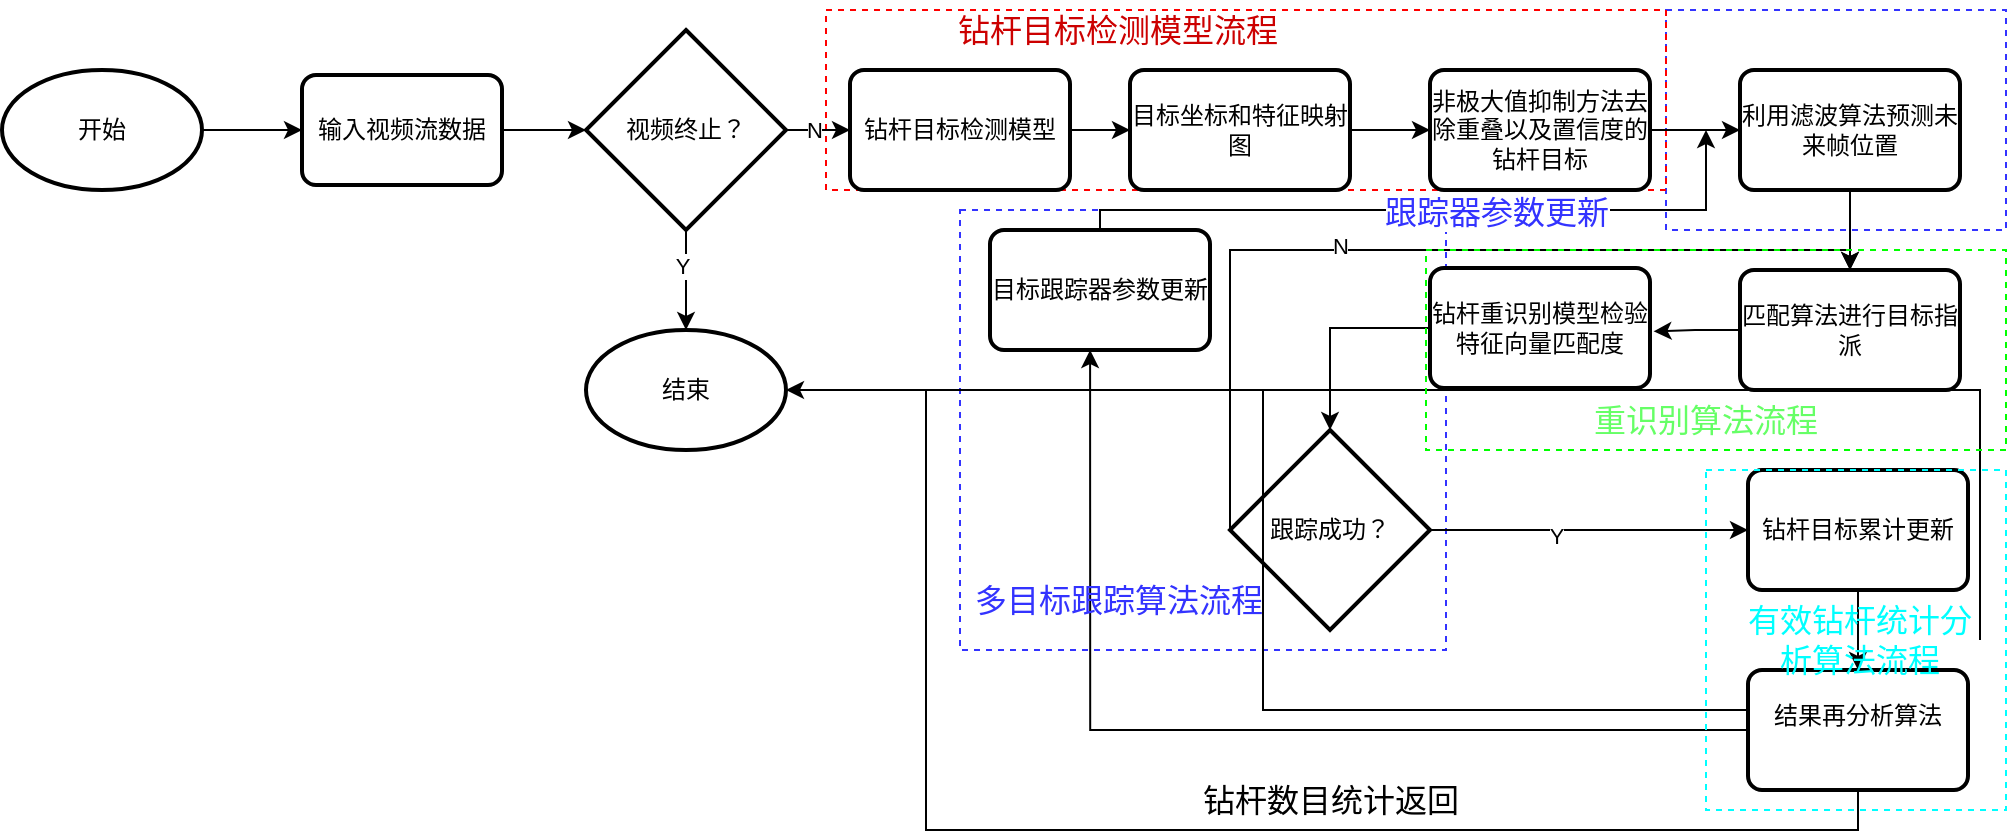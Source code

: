 <mxfile version="20.5.1" type="github">
  <diagram id="-uM-l7IFhYapmcr0Qwht" name="第 1 页">
    <mxGraphModel dx="2062" dy="1074" grid="1" gridSize="10" guides="1" tooltips="1" connect="1" arrows="1" fold="1" page="1" pageScale="1" pageWidth="827" pageHeight="1169" math="0" shadow="0">
      <root>
        <mxCell id="0" />
        <mxCell id="1" parent="0" />
        <mxCell id="jr2gAzIwB5oixCuGSTnP-55" value="" style="rounded=0;whiteSpace=wrap;html=1;fontSize=16;fillColor=none;dashed=1;strokeColor=#3333FF;" vertex="1" parent="1">
          <mxGeometry x="487" y="350" width="243" height="220" as="geometry" />
        </mxCell>
        <mxCell id="jr2gAzIwB5oixCuGSTnP-57" value="" style="rounded=0;whiteSpace=wrap;html=1;fontSize=16;fillColor=none;dashed=1;strokeColor=#3333FF;" vertex="1" parent="1">
          <mxGeometry x="840" y="250" width="170" height="110" as="geometry" />
        </mxCell>
        <mxCell id="jr2gAzIwB5oixCuGSTnP-50" value="" style="rounded=0;whiteSpace=wrap;html=1;fontSize=16;fillColor=none;dashed=1;strokeColor=#FF0000;" vertex="1" parent="1">
          <mxGeometry x="420" y="250" width="420" height="90" as="geometry" />
        </mxCell>
        <mxCell id="jr2gAzIwB5oixCuGSTnP-4" style="edgeStyle=orthogonalEdgeStyle;rounded=0;orthogonalLoop=1;jettySize=auto;html=1;exitX=1;exitY=0.5;exitDx=0;exitDy=0;exitPerimeter=0;" edge="1" parent="1" source="jr2gAzIwB5oixCuGSTnP-1" target="jr2gAzIwB5oixCuGSTnP-3">
          <mxGeometry relative="1" as="geometry" />
        </mxCell>
        <mxCell id="jr2gAzIwB5oixCuGSTnP-1" value="开始" style="strokeWidth=2;html=1;shape=mxgraph.flowchart.start_1;whiteSpace=wrap;" vertex="1" parent="1">
          <mxGeometry x="8" y="280" width="100" height="60" as="geometry" />
        </mxCell>
        <mxCell id="jr2gAzIwB5oixCuGSTnP-40" style="edgeStyle=orthogonalEdgeStyle;rounded=0;orthogonalLoop=1;jettySize=auto;html=1;exitX=1;exitY=0.5;exitDx=0;exitDy=0;entryX=0;entryY=0.5;entryDx=0;entryDy=0;entryPerimeter=0;" edge="1" parent="1" source="jr2gAzIwB5oixCuGSTnP-3" target="jr2gAzIwB5oixCuGSTnP-38">
          <mxGeometry relative="1" as="geometry" />
        </mxCell>
        <mxCell id="jr2gAzIwB5oixCuGSTnP-3" value="输入视频流数据" style="rounded=1;whiteSpace=wrap;html=1;absoluteArcSize=1;arcSize=14;strokeWidth=2;" vertex="1" parent="1">
          <mxGeometry x="158" y="282.5" width="100" height="55" as="geometry" />
        </mxCell>
        <mxCell id="jr2gAzIwB5oixCuGSTnP-9" style="edgeStyle=orthogonalEdgeStyle;rounded=0;orthogonalLoop=1;jettySize=auto;html=1;exitX=1;exitY=0.5;exitDx=0;exitDy=0;entryX=0;entryY=0.5;entryDx=0;entryDy=0;" edge="1" parent="1" source="jr2gAzIwB5oixCuGSTnP-5" target="jr2gAzIwB5oixCuGSTnP-7">
          <mxGeometry relative="1" as="geometry" />
        </mxCell>
        <mxCell id="jr2gAzIwB5oixCuGSTnP-5" value="钻杆目标检测模型" style="rounded=1;whiteSpace=wrap;html=1;absoluteArcSize=1;arcSize=14;strokeWidth=2;" vertex="1" parent="1">
          <mxGeometry x="432" y="280" width="110" height="60" as="geometry" />
        </mxCell>
        <mxCell id="jr2gAzIwB5oixCuGSTnP-25" style="edgeStyle=orthogonalEdgeStyle;rounded=0;orthogonalLoop=1;jettySize=auto;html=1;exitX=1;exitY=0.5;exitDx=0;exitDy=0;entryX=0;entryY=0.5;entryDx=0;entryDy=0;" edge="1" parent="1" source="jr2gAzIwB5oixCuGSTnP-7" target="jr2gAzIwB5oixCuGSTnP-10">
          <mxGeometry relative="1" as="geometry" />
        </mxCell>
        <mxCell id="jr2gAzIwB5oixCuGSTnP-7" value="目标坐标和特征映射图" style="rounded=1;whiteSpace=wrap;html=1;absoluteArcSize=1;arcSize=14;strokeWidth=2;" vertex="1" parent="1">
          <mxGeometry x="572" y="280" width="110" height="60" as="geometry" />
        </mxCell>
        <mxCell id="jr2gAzIwB5oixCuGSTnP-26" style="edgeStyle=orthogonalEdgeStyle;rounded=0;orthogonalLoop=1;jettySize=auto;html=1;exitX=1;exitY=0.5;exitDx=0;exitDy=0;entryX=0;entryY=0.5;entryDx=0;entryDy=0;" edge="1" parent="1" source="jr2gAzIwB5oixCuGSTnP-10" target="jr2gAzIwB5oixCuGSTnP-12">
          <mxGeometry relative="1" as="geometry" />
        </mxCell>
        <mxCell id="jr2gAzIwB5oixCuGSTnP-10" value="非极大值抑制方法去除重叠以及置信度的钻杆目标" style="rounded=1;whiteSpace=wrap;html=1;absoluteArcSize=1;arcSize=14;strokeWidth=2;" vertex="1" parent="1">
          <mxGeometry x="722" y="280" width="110" height="60" as="geometry" />
        </mxCell>
        <mxCell id="jr2gAzIwB5oixCuGSTnP-27" style="edgeStyle=orthogonalEdgeStyle;rounded=0;orthogonalLoop=1;jettySize=auto;html=1;entryX=0.5;entryY=0;entryDx=0;entryDy=0;" edge="1" parent="1" source="jr2gAzIwB5oixCuGSTnP-12" target="jr2gAzIwB5oixCuGSTnP-14">
          <mxGeometry relative="1" as="geometry" />
        </mxCell>
        <mxCell id="jr2gAzIwB5oixCuGSTnP-12" value="利用滤波算法预测未来帧位置" style="rounded=1;whiteSpace=wrap;html=1;absoluteArcSize=1;arcSize=14;strokeWidth=2;" vertex="1" parent="1">
          <mxGeometry x="877" y="280" width="110" height="60" as="geometry" />
        </mxCell>
        <mxCell id="jr2gAzIwB5oixCuGSTnP-29" style="edgeStyle=orthogonalEdgeStyle;rounded=0;orthogonalLoop=1;jettySize=auto;html=1;exitX=0;exitY=0.5;exitDx=0;exitDy=0;entryX=1.016;entryY=0.528;entryDx=0;entryDy=0;entryPerimeter=0;" edge="1" parent="1" source="jr2gAzIwB5oixCuGSTnP-14" target="jr2gAzIwB5oixCuGSTnP-28">
          <mxGeometry relative="1" as="geometry" />
        </mxCell>
        <mxCell id="jr2gAzIwB5oixCuGSTnP-14" value="匹配算法进行目标指派" style="rounded=1;whiteSpace=wrap;html=1;absoluteArcSize=1;arcSize=14;strokeWidth=2;" vertex="1" parent="1">
          <mxGeometry x="877" y="380" width="110" height="60" as="geometry" />
        </mxCell>
        <mxCell id="jr2gAzIwB5oixCuGSTnP-20" style="edgeStyle=orthogonalEdgeStyle;rounded=0;orthogonalLoop=1;jettySize=auto;html=1;entryX=0.5;entryY=0;entryDx=0;entryDy=0;" edge="1" parent="1" source="jr2gAzIwB5oixCuGSTnP-16" target="jr2gAzIwB5oixCuGSTnP-19">
          <mxGeometry relative="1" as="geometry" />
        </mxCell>
        <mxCell id="jr2gAzIwB5oixCuGSTnP-16" value="钻杆目标累计更新" style="rounded=1;whiteSpace=wrap;html=1;absoluteArcSize=1;arcSize=14;strokeWidth=2;" vertex="1" parent="1">
          <mxGeometry x="881" y="480" width="110" height="60" as="geometry" />
        </mxCell>
        <mxCell id="jr2gAzIwB5oixCuGSTnP-31" style="edgeStyle=orthogonalEdgeStyle;rounded=0;orthogonalLoop=1;jettySize=auto;html=1;" edge="1" parent="1" source="jr2gAzIwB5oixCuGSTnP-17" target="jr2gAzIwB5oixCuGSTnP-16">
          <mxGeometry relative="1" as="geometry" />
        </mxCell>
        <mxCell id="jr2gAzIwB5oixCuGSTnP-32" value="Y" style="edgeLabel;html=1;align=center;verticalAlign=middle;resizable=0;points=[];" vertex="1" connectable="0" parent="jr2gAzIwB5oixCuGSTnP-31">
          <mxGeometry x="-0.216" y="-3" relative="1" as="geometry">
            <mxPoint as="offset" />
          </mxGeometry>
        </mxCell>
        <mxCell id="jr2gAzIwB5oixCuGSTnP-33" style="edgeStyle=orthogonalEdgeStyle;rounded=0;orthogonalLoop=1;jettySize=auto;html=1;exitX=0;exitY=0.5;exitDx=0;exitDy=0;exitPerimeter=0;entryX=0.5;entryY=0;entryDx=0;entryDy=0;" edge="1" parent="1" source="jr2gAzIwB5oixCuGSTnP-17" target="jr2gAzIwB5oixCuGSTnP-14">
          <mxGeometry relative="1" as="geometry">
            <Array as="points">
              <mxPoint x="622" y="370" />
              <mxPoint x="932" y="370" />
            </Array>
          </mxGeometry>
        </mxCell>
        <mxCell id="jr2gAzIwB5oixCuGSTnP-34" value="N" style="edgeLabel;html=1;align=center;verticalAlign=middle;resizable=0;points=[];" vertex="1" connectable="0" parent="jr2gAzIwB5oixCuGSTnP-33">
          <mxGeometry x="-0.153" y="2" relative="1" as="geometry">
            <mxPoint as="offset" />
          </mxGeometry>
        </mxCell>
        <mxCell id="jr2gAzIwB5oixCuGSTnP-17" value="跟踪成功？" style="strokeWidth=2;html=1;shape=mxgraph.flowchart.decision;whiteSpace=wrap;" vertex="1" parent="1">
          <mxGeometry x="622" y="460" width="100" height="100" as="geometry" />
        </mxCell>
        <mxCell id="jr2gAzIwB5oixCuGSTnP-24" style="edgeStyle=orthogonalEdgeStyle;rounded=0;orthogonalLoop=1;jettySize=auto;html=1;" edge="1" parent="1" source="jr2gAzIwB5oixCuGSTnP-18">
          <mxGeometry relative="1" as="geometry">
            <mxPoint x="860" y="310" as="targetPoint" />
            <Array as="points">
              <mxPoint x="557" y="350" />
              <mxPoint x="860" y="350" />
            </Array>
          </mxGeometry>
        </mxCell>
        <mxCell id="jr2gAzIwB5oixCuGSTnP-63" value="&lt;font color=&quot;#3333ff&quot;&gt;跟踪器参数更新&lt;/font&gt;" style="edgeLabel;html=1;align=center;verticalAlign=middle;resizable=0;points=[];fontSize=16;fontColor=#00FFFF;" vertex="1" connectable="0" parent="jr2gAzIwB5oixCuGSTnP-24">
          <mxGeometry x="0.178" y="-1" relative="1" as="geometry">
            <mxPoint as="offset" />
          </mxGeometry>
        </mxCell>
        <mxCell id="jr2gAzIwB5oixCuGSTnP-18" value="目标跟踪器参数更新" style="rounded=1;whiteSpace=wrap;html=1;absoluteArcSize=1;arcSize=14;strokeWidth=2;" vertex="1" parent="1">
          <mxGeometry x="502" y="360" width="110" height="60" as="geometry" />
        </mxCell>
        <mxCell id="jr2gAzIwB5oixCuGSTnP-23" style="edgeStyle=orthogonalEdgeStyle;rounded=0;orthogonalLoop=1;jettySize=auto;html=1;exitX=0;exitY=0.5;exitDx=0;exitDy=0;entryX=0.455;entryY=1;entryDx=0;entryDy=0;entryPerimeter=0;" edge="1" parent="1" source="jr2gAzIwB5oixCuGSTnP-19" target="jr2gAzIwB5oixCuGSTnP-18">
          <mxGeometry relative="1" as="geometry" />
        </mxCell>
        <mxCell id="jr2gAzIwB5oixCuGSTnP-45" style="edgeStyle=orthogonalEdgeStyle;rounded=0;orthogonalLoop=1;jettySize=auto;html=1;exitX=0.5;exitY=1;exitDx=0;exitDy=0;entryX=1;entryY=0.5;entryDx=0;entryDy=0;entryPerimeter=0;startArrow=none;" edge="1" parent="1" source="jr2gAzIwB5oixCuGSTnP-61" target="jr2gAzIwB5oixCuGSTnP-35">
          <mxGeometry relative="1" as="geometry">
            <Array as="points" />
          </mxGeometry>
        </mxCell>
        <mxCell id="jr2gAzIwB5oixCuGSTnP-19" value="&lt;div&gt;结果再分析算法&lt;/div&gt;&lt;div&gt;&lt;br&gt;&lt;/div&gt;" style="rounded=1;whiteSpace=wrap;html=1;absoluteArcSize=1;arcSize=14;strokeWidth=2;" vertex="1" parent="1">
          <mxGeometry x="881" y="580" width="110" height="60" as="geometry" />
        </mxCell>
        <mxCell id="jr2gAzIwB5oixCuGSTnP-30" style="edgeStyle=orthogonalEdgeStyle;rounded=0;orthogonalLoop=1;jettySize=auto;html=1;exitX=0;exitY=0.5;exitDx=0;exitDy=0;entryX=0.5;entryY=0;entryDx=0;entryDy=0;entryPerimeter=0;" edge="1" parent="1" source="jr2gAzIwB5oixCuGSTnP-28" target="jr2gAzIwB5oixCuGSTnP-17">
          <mxGeometry relative="1" as="geometry" />
        </mxCell>
        <mxCell id="jr2gAzIwB5oixCuGSTnP-28" value="钻杆重识别模型检验特征向量匹配度" style="rounded=1;whiteSpace=wrap;html=1;absoluteArcSize=1;arcSize=14;strokeWidth=2;" vertex="1" parent="1">
          <mxGeometry x="722" y="379" width="110" height="60" as="geometry" />
        </mxCell>
        <mxCell id="jr2gAzIwB5oixCuGSTnP-35" value="结束" style="strokeWidth=2;html=1;shape=mxgraph.flowchart.start_1;whiteSpace=wrap;" vertex="1" parent="1">
          <mxGeometry x="300" y="410" width="100" height="60" as="geometry" />
        </mxCell>
        <mxCell id="jr2gAzIwB5oixCuGSTnP-41" style="edgeStyle=orthogonalEdgeStyle;rounded=0;orthogonalLoop=1;jettySize=auto;html=1;exitX=1;exitY=0.5;exitDx=0;exitDy=0;exitPerimeter=0;entryX=0;entryY=0.5;entryDx=0;entryDy=0;" edge="1" parent="1" source="jr2gAzIwB5oixCuGSTnP-38" target="jr2gAzIwB5oixCuGSTnP-5">
          <mxGeometry relative="1" as="geometry" />
        </mxCell>
        <mxCell id="jr2gAzIwB5oixCuGSTnP-44" value="N" style="edgeLabel;html=1;align=center;verticalAlign=middle;resizable=0;points=[];" vertex="1" connectable="0" parent="jr2gAzIwB5oixCuGSTnP-41">
          <mxGeometry x="-0.136" relative="1" as="geometry">
            <mxPoint as="offset" />
          </mxGeometry>
        </mxCell>
        <mxCell id="jr2gAzIwB5oixCuGSTnP-42" style="edgeStyle=orthogonalEdgeStyle;rounded=0;orthogonalLoop=1;jettySize=auto;html=1;exitX=0.5;exitY=1;exitDx=0;exitDy=0;exitPerimeter=0;entryX=0.5;entryY=0;entryDx=0;entryDy=0;entryPerimeter=0;" edge="1" parent="1" source="jr2gAzIwB5oixCuGSTnP-38" target="jr2gAzIwB5oixCuGSTnP-35">
          <mxGeometry relative="1" as="geometry" />
        </mxCell>
        <mxCell id="jr2gAzIwB5oixCuGSTnP-43" value="Y" style="edgeLabel;html=1;align=center;verticalAlign=middle;resizable=0;points=[];" vertex="1" connectable="0" parent="jr2gAzIwB5oixCuGSTnP-42">
          <mxGeometry x="-0.285" y="-2" relative="1" as="geometry">
            <mxPoint as="offset" />
          </mxGeometry>
        </mxCell>
        <mxCell id="jr2gAzIwB5oixCuGSTnP-38" value="视频终止？" style="strokeWidth=2;html=1;shape=mxgraph.flowchart.decision;whiteSpace=wrap;" vertex="1" parent="1">
          <mxGeometry x="300" y="260" width="100" height="100" as="geometry" />
        </mxCell>
        <mxCell id="jr2gAzIwB5oixCuGSTnP-49" value="&lt;font style=&quot;font-size: 16px;&quot;&gt;钻杆数目统计返回&lt;/font&gt;" style="text;html=1;align=center;verticalAlign=middle;resizable=0;points=[];autosize=1;strokeColor=none;fillColor=none;" vertex="1" parent="1">
          <mxGeometry x="597" y="630" width="150" height="30" as="geometry" />
        </mxCell>
        <mxCell id="jr2gAzIwB5oixCuGSTnP-51" value="&lt;font color=&quot;#cc0000&quot;&gt;钻杆目标检测模型流程&lt;/font&gt;" style="text;html=1;strokeColor=none;fillColor=none;align=center;verticalAlign=middle;whiteSpace=wrap;rounded=0;dashed=1;fontSize=16;" vertex="1" parent="1">
          <mxGeometry x="466" y="245" width="200" height="30" as="geometry" />
        </mxCell>
        <mxCell id="jr2gAzIwB5oixCuGSTnP-54" value="&lt;font color=&quot;#66ff66&quot;&gt;重识别算法流程&lt;/font&gt;" style="text;html=1;strokeColor=none;fillColor=none;align=center;verticalAlign=middle;whiteSpace=wrap;rounded=0;dashed=1;fontSize=16;fontColor=#CC0000;" vertex="1" parent="1">
          <mxGeometry x="800" y="440" width="120" height="30" as="geometry" />
        </mxCell>
        <mxCell id="jr2gAzIwB5oixCuGSTnP-58" value="&lt;font color=&quot;#3333ff&quot;&gt;多目标跟踪算法流程&lt;/font&gt;" style="text;html=1;strokeColor=none;fillColor=none;align=center;verticalAlign=middle;whiteSpace=wrap;rounded=0;dashed=1;fontSize=16;fontColor=#CC0000;" vertex="1" parent="1">
          <mxGeometry x="489.5" y="530" width="153" height="30" as="geometry" />
        </mxCell>
        <mxCell id="jr2gAzIwB5oixCuGSTnP-59" value="" style="rounded=0;whiteSpace=wrap;html=1;fontSize=16;fillColor=none;dashed=1;strokeColor=#00FFFF;" vertex="1" parent="1">
          <mxGeometry x="860" y="480" width="150" height="170" as="geometry" />
        </mxCell>
        <mxCell id="jr2gAzIwB5oixCuGSTnP-61" value="&lt;font color=&quot;#00ffff&quot;&gt;有效钻杆统计分析算法流程&lt;/font&gt;" style="text;html=1;strokeColor=none;fillColor=none;align=center;verticalAlign=middle;whiteSpace=wrap;rounded=0;dashed=1;fontSize=16;fontColor=#CC0000;" vertex="1" parent="1">
          <mxGeometry x="877" y="550" width="120" height="30" as="geometry" />
        </mxCell>
        <mxCell id="jr2gAzIwB5oixCuGSTnP-62" value="" style="edgeStyle=orthogonalEdgeStyle;rounded=0;orthogonalLoop=1;jettySize=auto;html=1;exitX=0.5;exitY=1;exitDx=0;exitDy=0;entryX=1;entryY=0.5;entryDx=0;entryDy=0;entryPerimeter=0;endArrow=none;" edge="1" parent="1" source="jr2gAzIwB5oixCuGSTnP-19" target="jr2gAzIwB5oixCuGSTnP-61">
          <mxGeometry relative="1" as="geometry">
            <mxPoint x="936" y="640" as="sourcePoint" />
            <mxPoint x="400" y="440" as="targetPoint" />
            <Array as="points">
              <mxPoint x="936" y="660" />
              <mxPoint x="470" y="660" />
              <mxPoint x="470" y="440" />
            </Array>
          </mxGeometry>
        </mxCell>
        <mxCell id="jr2gAzIwB5oixCuGSTnP-53" value="" style="rounded=0;whiteSpace=wrap;html=1;fontSize=16;fillColor=none;dashed=1;strokeColor=#00FF00;" vertex="1" parent="1">
          <mxGeometry x="720" y="370" width="290" height="100" as="geometry" />
        </mxCell>
      </root>
    </mxGraphModel>
  </diagram>
</mxfile>
